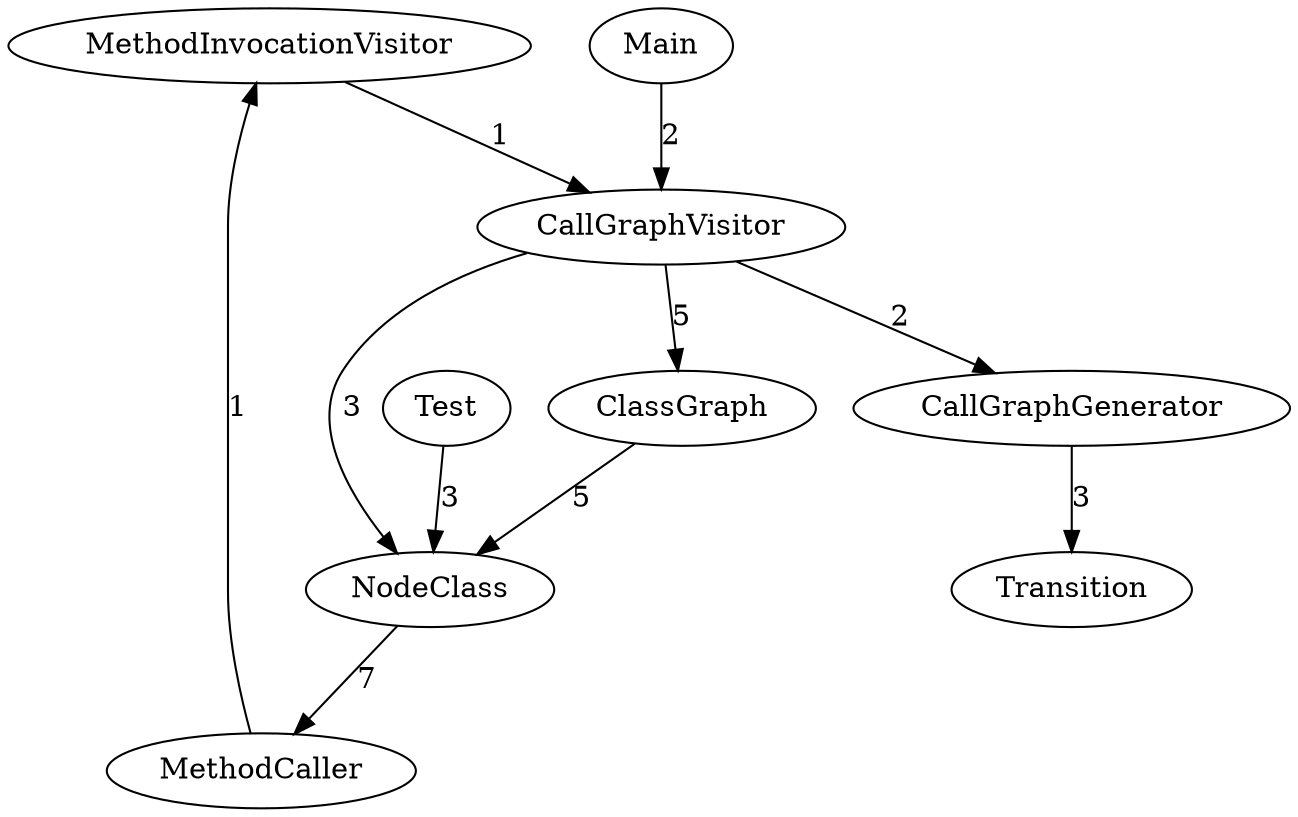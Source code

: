 digraph{
MethodInvocationVisitor -> CallGraphVisitor [label="1"];
CallGraphGenerator -> Transition [label="3"];
Test -> NodeClass [label="3"];
CallGraphVisitor -> ClassGraph [label="5"];
ClassGraph -> NodeClass [label="5"];
CallGraphVisitor -> NodeClass [label="3"];
Main -> CallGraphVisitor [label="2"];
CallGraphVisitor -> CallGraphGenerator [label="2"];
NodeClass -> MethodCaller [label="7"];
MethodCaller -> MethodInvocationVisitor [label="1"];

 }
